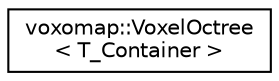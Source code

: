 digraph "Graphical Class Hierarchy"
{
 // LATEX_PDF_SIZE
  edge [fontname="Helvetica",fontsize="10",labelfontname="Helvetica",labelfontsize="10"];
  node [fontname="Helvetica",fontsize="10",shape=record];
  rankdir="LR";
  Node0 [label="voxomap::VoxelOctree\l\< T_Container \>",height=0.2,width=0.4,color="black", fillcolor="white", style="filled",URL="$classvoxomap_1_1_voxel_octree.html",tooltip="Octree optimized for voxel."];
}
